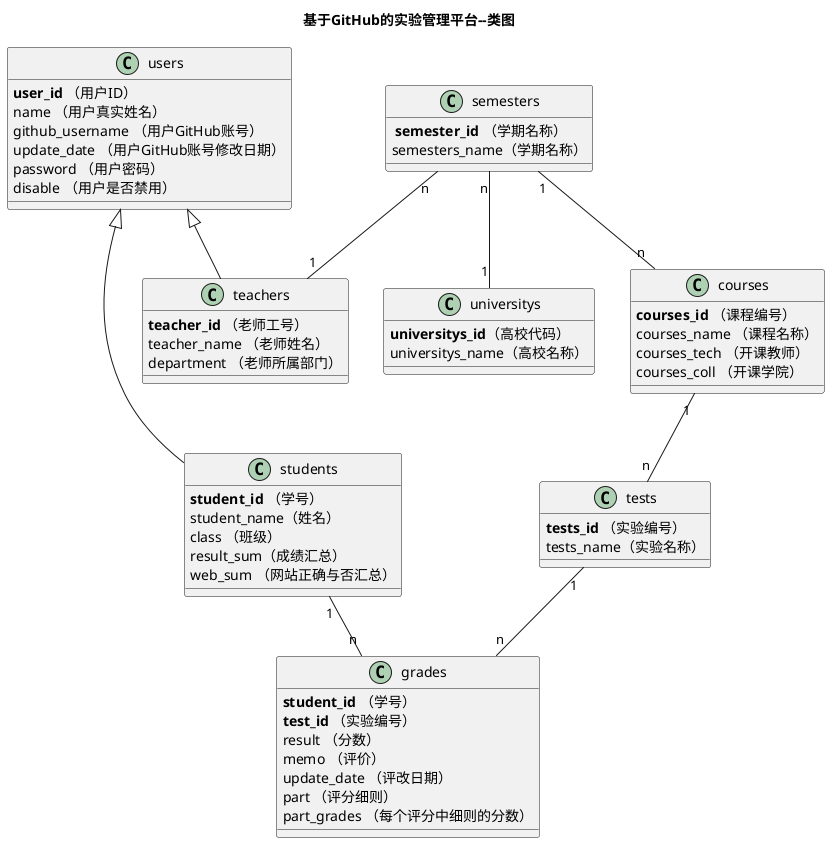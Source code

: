 @startuml
title 基于GitHub的实验管理平台--类图
class universitys{
    <b>universitys_id</b>（高校代码）
     universitys_name（高校名称）
    }
class users {
    <b>user_id</b> （用户ID）
    name （用户真实姓名）
    github_username （用户GitHub账号）
    update_date （用户GitHub账号修改日期）
    password （用户密码）
    disable （用户是否禁用）
}
class teachers{
    <b>teacher_id</b> （老师工号）
    teacher_name （老师姓名）
    department （老师所属部门）
}
class students{
    <b>student_id</b> （学号）
     student_name（姓名）
    class （班级）
    result_sum（成绩汇总）
    web_sum （网站正确与否汇总）
}
users <|- students
users <|-- teachers
class grades {
    <b>student_id</b> （学号）
    <b>test_id</b> （实验编号）
    result （分数）
    memo （评价）
    update_date （评改日期）
    part （评分细则）
    part_grades （每个评分中细则的分数）
}
class tests{
    <b>tests_id</b> （实验编号）
       tests_name（实验名称）
}
class courses{
    <b>courses_id</b> （课程编号）
       courses_name （课程名称）
       courses_tech （开课教师）
       courses_coll （开课学院）
}
class semesters {
       <b> semester_id</b> （学期名称）
        semesters_name（学期名称）

}
semesters "n"-- "1" teachers
semesters"n"--"1"universitys
students "1" -- "n"  grades
tests "1" -- "n"  grades
courses "1"-- "n"tests
semesters "1"-- "n" courses


@enduml